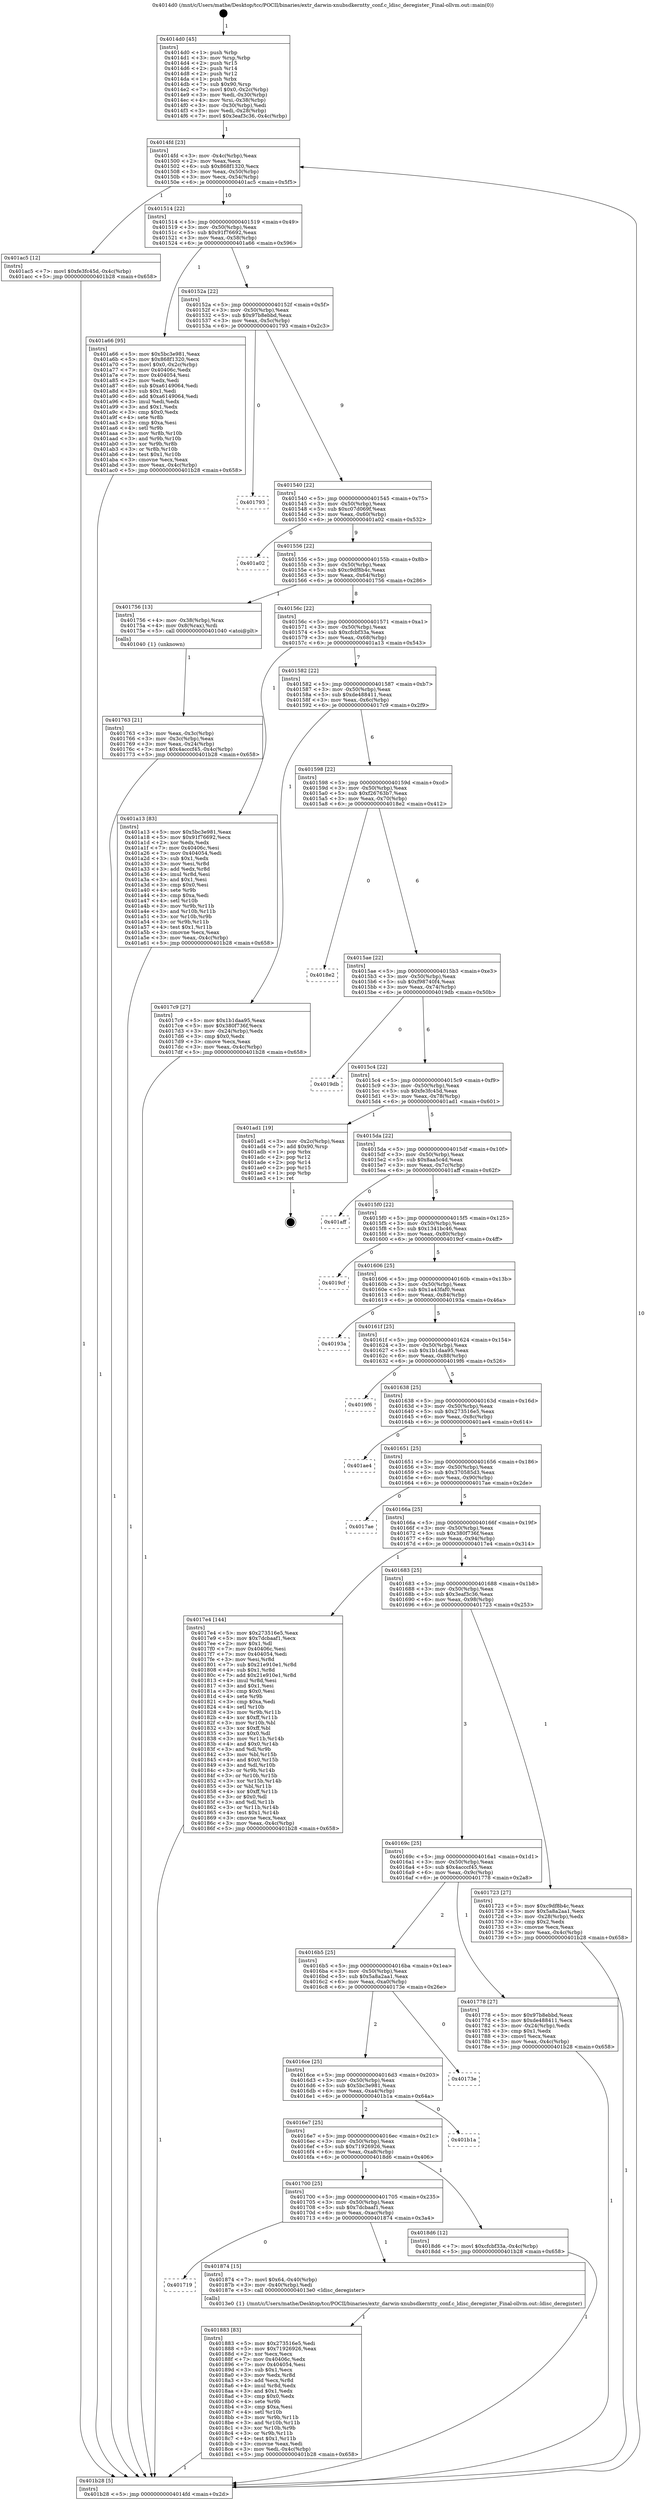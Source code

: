 digraph "0x4014d0" {
  label = "0x4014d0 (/mnt/c/Users/mathe/Desktop/tcc/POCII/binaries/extr_darwin-xnubsdkerntty_conf.c_ldisc_deregister_Final-ollvm.out::main(0))"
  labelloc = "t"
  node[shape=record]

  Entry [label="",width=0.3,height=0.3,shape=circle,fillcolor=black,style=filled]
  "0x4014fd" [label="{
     0x4014fd [23]\l
     | [instrs]\l
     &nbsp;&nbsp;0x4014fd \<+3\>: mov -0x4c(%rbp),%eax\l
     &nbsp;&nbsp;0x401500 \<+2\>: mov %eax,%ecx\l
     &nbsp;&nbsp;0x401502 \<+6\>: sub $0x868f1320,%ecx\l
     &nbsp;&nbsp;0x401508 \<+3\>: mov %eax,-0x50(%rbp)\l
     &nbsp;&nbsp;0x40150b \<+3\>: mov %ecx,-0x54(%rbp)\l
     &nbsp;&nbsp;0x40150e \<+6\>: je 0000000000401ac5 \<main+0x5f5\>\l
  }"]
  "0x401ac5" [label="{
     0x401ac5 [12]\l
     | [instrs]\l
     &nbsp;&nbsp;0x401ac5 \<+7\>: movl $0xfe3fc45d,-0x4c(%rbp)\l
     &nbsp;&nbsp;0x401acc \<+5\>: jmp 0000000000401b28 \<main+0x658\>\l
  }"]
  "0x401514" [label="{
     0x401514 [22]\l
     | [instrs]\l
     &nbsp;&nbsp;0x401514 \<+5\>: jmp 0000000000401519 \<main+0x49\>\l
     &nbsp;&nbsp;0x401519 \<+3\>: mov -0x50(%rbp),%eax\l
     &nbsp;&nbsp;0x40151c \<+5\>: sub $0x91f76692,%eax\l
     &nbsp;&nbsp;0x401521 \<+3\>: mov %eax,-0x58(%rbp)\l
     &nbsp;&nbsp;0x401524 \<+6\>: je 0000000000401a66 \<main+0x596\>\l
  }"]
  Exit [label="",width=0.3,height=0.3,shape=circle,fillcolor=black,style=filled,peripheries=2]
  "0x401a66" [label="{
     0x401a66 [95]\l
     | [instrs]\l
     &nbsp;&nbsp;0x401a66 \<+5\>: mov $0x5bc3e981,%eax\l
     &nbsp;&nbsp;0x401a6b \<+5\>: mov $0x868f1320,%ecx\l
     &nbsp;&nbsp;0x401a70 \<+7\>: movl $0x0,-0x2c(%rbp)\l
     &nbsp;&nbsp;0x401a77 \<+7\>: mov 0x40406c,%edx\l
     &nbsp;&nbsp;0x401a7e \<+7\>: mov 0x404054,%esi\l
     &nbsp;&nbsp;0x401a85 \<+2\>: mov %edx,%edi\l
     &nbsp;&nbsp;0x401a87 \<+6\>: sub $0xa6149064,%edi\l
     &nbsp;&nbsp;0x401a8d \<+3\>: sub $0x1,%edi\l
     &nbsp;&nbsp;0x401a90 \<+6\>: add $0xa6149064,%edi\l
     &nbsp;&nbsp;0x401a96 \<+3\>: imul %edi,%edx\l
     &nbsp;&nbsp;0x401a99 \<+3\>: and $0x1,%edx\l
     &nbsp;&nbsp;0x401a9c \<+3\>: cmp $0x0,%edx\l
     &nbsp;&nbsp;0x401a9f \<+4\>: sete %r8b\l
     &nbsp;&nbsp;0x401aa3 \<+3\>: cmp $0xa,%esi\l
     &nbsp;&nbsp;0x401aa6 \<+4\>: setl %r9b\l
     &nbsp;&nbsp;0x401aaa \<+3\>: mov %r8b,%r10b\l
     &nbsp;&nbsp;0x401aad \<+3\>: and %r9b,%r10b\l
     &nbsp;&nbsp;0x401ab0 \<+3\>: xor %r9b,%r8b\l
     &nbsp;&nbsp;0x401ab3 \<+3\>: or %r8b,%r10b\l
     &nbsp;&nbsp;0x401ab6 \<+4\>: test $0x1,%r10b\l
     &nbsp;&nbsp;0x401aba \<+3\>: cmovne %ecx,%eax\l
     &nbsp;&nbsp;0x401abd \<+3\>: mov %eax,-0x4c(%rbp)\l
     &nbsp;&nbsp;0x401ac0 \<+5\>: jmp 0000000000401b28 \<main+0x658\>\l
  }"]
  "0x40152a" [label="{
     0x40152a [22]\l
     | [instrs]\l
     &nbsp;&nbsp;0x40152a \<+5\>: jmp 000000000040152f \<main+0x5f\>\l
     &nbsp;&nbsp;0x40152f \<+3\>: mov -0x50(%rbp),%eax\l
     &nbsp;&nbsp;0x401532 \<+5\>: sub $0x97b8ebbd,%eax\l
     &nbsp;&nbsp;0x401537 \<+3\>: mov %eax,-0x5c(%rbp)\l
     &nbsp;&nbsp;0x40153a \<+6\>: je 0000000000401793 \<main+0x2c3\>\l
  }"]
  "0x401883" [label="{
     0x401883 [83]\l
     | [instrs]\l
     &nbsp;&nbsp;0x401883 \<+5\>: mov $0x273516e5,%edi\l
     &nbsp;&nbsp;0x401888 \<+5\>: mov $0x71926926,%eax\l
     &nbsp;&nbsp;0x40188d \<+2\>: xor %ecx,%ecx\l
     &nbsp;&nbsp;0x40188f \<+7\>: mov 0x40406c,%edx\l
     &nbsp;&nbsp;0x401896 \<+7\>: mov 0x404054,%esi\l
     &nbsp;&nbsp;0x40189d \<+3\>: sub $0x1,%ecx\l
     &nbsp;&nbsp;0x4018a0 \<+3\>: mov %edx,%r8d\l
     &nbsp;&nbsp;0x4018a3 \<+3\>: add %ecx,%r8d\l
     &nbsp;&nbsp;0x4018a6 \<+4\>: imul %r8d,%edx\l
     &nbsp;&nbsp;0x4018aa \<+3\>: and $0x1,%edx\l
     &nbsp;&nbsp;0x4018ad \<+3\>: cmp $0x0,%edx\l
     &nbsp;&nbsp;0x4018b0 \<+4\>: sete %r9b\l
     &nbsp;&nbsp;0x4018b4 \<+3\>: cmp $0xa,%esi\l
     &nbsp;&nbsp;0x4018b7 \<+4\>: setl %r10b\l
     &nbsp;&nbsp;0x4018bb \<+3\>: mov %r9b,%r11b\l
     &nbsp;&nbsp;0x4018be \<+3\>: and %r10b,%r11b\l
     &nbsp;&nbsp;0x4018c1 \<+3\>: xor %r10b,%r9b\l
     &nbsp;&nbsp;0x4018c4 \<+3\>: or %r9b,%r11b\l
     &nbsp;&nbsp;0x4018c7 \<+4\>: test $0x1,%r11b\l
     &nbsp;&nbsp;0x4018cb \<+3\>: cmovne %eax,%edi\l
     &nbsp;&nbsp;0x4018ce \<+3\>: mov %edi,-0x4c(%rbp)\l
     &nbsp;&nbsp;0x4018d1 \<+5\>: jmp 0000000000401b28 \<main+0x658\>\l
  }"]
  "0x401793" [label="{
     0x401793\l
  }", style=dashed]
  "0x401540" [label="{
     0x401540 [22]\l
     | [instrs]\l
     &nbsp;&nbsp;0x401540 \<+5\>: jmp 0000000000401545 \<main+0x75\>\l
     &nbsp;&nbsp;0x401545 \<+3\>: mov -0x50(%rbp),%eax\l
     &nbsp;&nbsp;0x401548 \<+5\>: sub $0xc07d069f,%eax\l
     &nbsp;&nbsp;0x40154d \<+3\>: mov %eax,-0x60(%rbp)\l
     &nbsp;&nbsp;0x401550 \<+6\>: je 0000000000401a02 \<main+0x532\>\l
  }"]
  "0x401719" [label="{
     0x401719\l
  }", style=dashed]
  "0x401a02" [label="{
     0x401a02\l
  }", style=dashed]
  "0x401556" [label="{
     0x401556 [22]\l
     | [instrs]\l
     &nbsp;&nbsp;0x401556 \<+5\>: jmp 000000000040155b \<main+0x8b\>\l
     &nbsp;&nbsp;0x40155b \<+3\>: mov -0x50(%rbp),%eax\l
     &nbsp;&nbsp;0x40155e \<+5\>: sub $0xc9df8b4c,%eax\l
     &nbsp;&nbsp;0x401563 \<+3\>: mov %eax,-0x64(%rbp)\l
     &nbsp;&nbsp;0x401566 \<+6\>: je 0000000000401756 \<main+0x286\>\l
  }"]
  "0x401874" [label="{
     0x401874 [15]\l
     | [instrs]\l
     &nbsp;&nbsp;0x401874 \<+7\>: movl $0x64,-0x40(%rbp)\l
     &nbsp;&nbsp;0x40187b \<+3\>: mov -0x40(%rbp),%edi\l
     &nbsp;&nbsp;0x40187e \<+5\>: call 00000000004013e0 \<ldisc_deregister\>\l
     | [calls]\l
     &nbsp;&nbsp;0x4013e0 \{1\} (/mnt/c/Users/mathe/Desktop/tcc/POCII/binaries/extr_darwin-xnubsdkerntty_conf.c_ldisc_deregister_Final-ollvm.out::ldisc_deregister)\l
  }"]
  "0x401756" [label="{
     0x401756 [13]\l
     | [instrs]\l
     &nbsp;&nbsp;0x401756 \<+4\>: mov -0x38(%rbp),%rax\l
     &nbsp;&nbsp;0x40175a \<+4\>: mov 0x8(%rax),%rdi\l
     &nbsp;&nbsp;0x40175e \<+5\>: call 0000000000401040 \<atoi@plt\>\l
     | [calls]\l
     &nbsp;&nbsp;0x401040 \{1\} (unknown)\l
  }"]
  "0x40156c" [label="{
     0x40156c [22]\l
     | [instrs]\l
     &nbsp;&nbsp;0x40156c \<+5\>: jmp 0000000000401571 \<main+0xa1\>\l
     &nbsp;&nbsp;0x401571 \<+3\>: mov -0x50(%rbp),%eax\l
     &nbsp;&nbsp;0x401574 \<+5\>: sub $0xcfcbf33a,%eax\l
     &nbsp;&nbsp;0x401579 \<+3\>: mov %eax,-0x68(%rbp)\l
     &nbsp;&nbsp;0x40157c \<+6\>: je 0000000000401a13 \<main+0x543\>\l
  }"]
  "0x401700" [label="{
     0x401700 [25]\l
     | [instrs]\l
     &nbsp;&nbsp;0x401700 \<+5\>: jmp 0000000000401705 \<main+0x235\>\l
     &nbsp;&nbsp;0x401705 \<+3\>: mov -0x50(%rbp),%eax\l
     &nbsp;&nbsp;0x401708 \<+5\>: sub $0x7dcbaaf1,%eax\l
     &nbsp;&nbsp;0x40170d \<+6\>: mov %eax,-0xac(%rbp)\l
     &nbsp;&nbsp;0x401713 \<+6\>: je 0000000000401874 \<main+0x3a4\>\l
  }"]
  "0x401a13" [label="{
     0x401a13 [83]\l
     | [instrs]\l
     &nbsp;&nbsp;0x401a13 \<+5\>: mov $0x5bc3e981,%eax\l
     &nbsp;&nbsp;0x401a18 \<+5\>: mov $0x91f76692,%ecx\l
     &nbsp;&nbsp;0x401a1d \<+2\>: xor %edx,%edx\l
     &nbsp;&nbsp;0x401a1f \<+7\>: mov 0x40406c,%esi\l
     &nbsp;&nbsp;0x401a26 \<+7\>: mov 0x404054,%edi\l
     &nbsp;&nbsp;0x401a2d \<+3\>: sub $0x1,%edx\l
     &nbsp;&nbsp;0x401a30 \<+3\>: mov %esi,%r8d\l
     &nbsp;&nbsp;0x401a33 \<+3\>: add %edx,%r8d\l
     &nbsp;&nbsp;0x401a36 \<+4\>: imul %r8d,%esi\l
     &nbsp;&nbsp;0x401a3a \<+3\>: and $0x1,%esi\l
     &nbsp;&nbsp;0x401a3d \<+3\>: cmp $0x0,%esi\l
     &nbsp;&nbsp;0x401a40 \<+4\>: sete %r9b\l
     &nbsp;&nbsp;0x401a44 \<+3\>: cmp $0xa,%edi\l
     &nbsp;&nbsp;0x401a47 \<+4\>: setl %r10b\l
     &nbsp;&nbsp;0x401a4b \<+3\>: mov %r9b,%r11b\l
     &nbsp;&nbsp;0x401a4e \<+3\>: and %r10b,%r11b\l
     &nbsp;&nbsp;0x401a51 \<+3\>: xor %r10b,%r9b\l
     &nbsp;&nbsp;0x401a54 \<+3\>: or %r9b,%r11b\l
     &nbsp;&nbsp;0x401a57 \<+4\>: test $0x1,%r11b\l
     &nbsp;&nbsp;0x401a5b \<+3\>: cmovne %ecx,%eax\l
     &nbsp;&nbsp;0x401a5e \<+3\>: mov %eax,-0x4c(%rbp)\l
     &nbsp;&nbsp;0x401a61 \<+5\>: jmp 0000000000401b28 \<main+0x658\>\l
  }"]
  "0x401582" [label="{
     0x401582 [22]\l
     | [instrs]\l
     &nbsp;&nbsp;0x401582 \<+5\>: jmp 0000000000401587 \<main+0xb7\>\l
     &nbsp;&nbsp;0x401587 \<+3\>: mov -0x50(%rbp),%eax\l
     &nbsp;&nbsp;0x40158a \<+5\>: sub $0xde488411,%eax\l
     &nbsp;&nbsp;0x40158f \<+3\>: mov %eax,-0x6c(%rbp)\l
     &nbsp;&nbsp;0x401592 \<+6\>: je 00000000004017c9 \<main+0x2f9\>\l
  }"]
  "0x4018d6" [label="{
     0x4018d6 [12]\l
     | [instrs]\l
     &nbsp;&nbsp;0x4018d6 \<+7\>: movl $0xcfcbf33a,-0x4c(%rbp)\l
     &nbsp;&nbsp;0x4018dd \<+5\>: jmp 0000000000401b28 \<main+0x658\>\l
  }"]
  "0x4017c9" [label="{
     0x4017c9 [27]\l
     | [instrs]\l
     &nbsp;&nbsp;0x4017c9 \<+5\>: mov $0x1b1daa95,%eax\l
     &nbsp;&nbsp;0x4017ce \<+5\>: mov $0x380f736f,%ecx\l
     &nbsp;&nbsp;0x4017d3 \<+3\>: mov -0x24(%rbp),%edx\l
     &nbsp;&nbsp;0x4017d6 \<+3\>: cmp $0x0,%edx\l
     &nbsp;&nbsp;0x4017d9 \<+3\>: cmove %ecx,%eax\l
     &nbsp;&nbsp;0x4017dc \<+3\>: mov %eax,-0x4c(%rbp)\l
     &nbsp;&nbsp;0x4017df \<+5\>: jmp 0000000000401b28 \<main+0x658\>\l
  }"]
  "0x401598" [label="{
     0x401598 [22]\l
     | [instrs]\l
     &nbsp;&nbsp;0x401598 \<+5\>: jmp 000000000040159d \<main+0xcd\>\l
     &nbsp;&nbsp;0x40159d \<+3\>: mov -0x50(%rbp),%eax\l
     &nbsp;&nbsp;0x4015a0 \<+5\>: sub $0xf26763b7,%eax\l
     &nbsp;&nbsp;0x4015a5 \<+3\>: mov %eax,-0x70(%rbp)\l
     &nbsp;&nbsp;0x4015a8 \<+6\>: je 00000000004018e2 \<main+0x412\>\l
  }"]
  "0x4016e7" [label="{
     0x4016e7 [25]\l
     | [instrs]\l
     &nbsp;&nbsp;0x4016e7 \<+5\>: jmp 00000000004016ec \<main+0x21c\>\l
     &nbsp;&nbsp;0x4016ec \<+3\>: mov -0x50(%rbp),%eax\l
     &nbsp;&nbsp;0x4016ef \<+5\>: sub $0x71926926,%eax\l
     &nbsp;&nbsp;0x4016f4 \<+6\>: mov %eax,-0xa8(%rbp)\l
     &nbsp;&nbsp;0x4016fa \<+6\>: je 00000000004018d6 \<main+0x406\>\l
  }"]
  "0x4018e2" [label="{
     0x4018e2\l
  }", style=dashed]
  "0x4015ae" [label="{
     0x4015ae [22]\l
     | [instrs]\l
     &nbsp;&nbsp;0x4015ae \<+5\>: jmp 00000000004015b3 \<main+0xe3\>\l
     &nbsp;&nbsp;0x4015b3 \<+3\>: mov -0x50(%rbp),%eax\l
     &nbsp;&nbsp;0x4015b6 \<+5\>: sub $0xf98740f4,%eax\l
     &nbsp;&nbsp;0x4015bb \<+3\>: mov %eax,-0x74(%rbp)\l
     &nbsp;&nbsp;0x4015be \<+6\>: je 00000000004019db \<main+0x50b\>\l
  }"]
  "0x401b1a" [label="{
     0x401b1a\l
  }", style=dashed]
  "0x4019db" [label="{
     0x4019db\l
  }", style=dashed]
  "0x4015c4" [label="{
     0x4015c4 [22]\l
     | [instrs]\l
     &nbsp;&nbsp;0x4015c4 \<+5\>: jmp 00000000004015c9 \<main+0xf9\>\l
     &nbsp;&nbsp;0x4015c9 \<+3\>: mov -0x50(%rbp),%eax\l
     &nbsp;&nbsp;0x4015cc \<+5\>: sub $0xfe3fc45d,%eax\l
     &nbsp;&nbsp;0x4015d1 \<+3\>: mov %eax,-0x78(%rbp)\l
     &nbsp;&nbsp;0x4015d4 \<+6\>: je 0000000000401ad1 \<main+0x601\>\l
  }"]
  "0x4016ce" [label="{
     0x4016ce [25]\l
     | [instrs]\l
     &nbsp;&nbsp;0x4016ce \<+5\>: jmp 00000000004016d3 \<main+0x203\>\l
     &nbsp;&nbsp;0x4016d3 \<+3\>: mov -0x50(%rbp),%eax\l
     &nbsp;&nbsp;0x4016d6 \<+5\>: sub $0x5bc3e981,%eax\l
     &nbsp;&nbsp;0x4016db \<+6\>: mov %eax,-0xa4(%rbp)\l
     &nbsp;&nbsp;0x4016e1 \<+6\>: je 0000000000401b1a \<main+0x64a\>\l
  }"]
  "0x401ad1" [label="{
     0x401ad1 [19]\l
     | [instrs]\l
     &nbsp;&nbsp;0x401ad1 \<+3\>: mov -0x2c(%rbp),%eax\l
     &nbsp;&nbsp;0x401ad4 \<+7\>: add $0x90,%rsp\l
     &nbsp;&nbsp;0x401adb \<+1\>: pop %rbx\l
     &nbsp;&nbsp;0x401adc \<+2\>: pop %r12\l
     &nbsp;&nbsp;0x401ade \<+2\>: pop %r14\l
     &nbsp;&nbsp;0x401ae0 \<+2\>: pop %r15\l
     &nbsp;&nbsp;0x401ae2 \<+1\>: pop %rbp\l
     &nbsp;&nbsp;0x401ae3 \<+1\>: ret\l
  }"]
  "0x4015da" [label="{
     0x4015da [22]\l
     | [instrs]\l
     &nbsp;&nbsp;0x4015da \<+5\>: jmp 00000000004015df \<main+0x10f\>\l
     &nbsp;&nbsp;0x4015df \<+3\>: mov -0x50(%rbp),%eax\l
     &nbsp;&nbsp;0x4015e2 \<+5\>: sub $0x8aa5c4d,%eax\l
     &nbsp;&nbsp;0x4015e7 \<+3\>: mov %eax,-0x7c(%rbp)\l
     &nbsp;&nbsp;0x4015ea \<+6\>: je 0000000000401aff \<main+0x62f\>\l
  }"]
  "0x40173e" [label="{
     0x40173e\l
  }", style=dashed]
  "0x401aff" [label="{
     0x401aff\l
  }", style=dashed]
  "0x4015f0" [label="{
     0x4015f0 [22]\l
     | [instrs]\l
     &nbsp;&nbsp;0x4015f0 \<+5\>: jmp 00000000004015f5 \<main+0x125\>\l
     &nbsp;&nbsp;0x4015f5 \<+3\>: mov -0x50(%rbp),%eax\l
     &nbsp;&nbsp;0x4015f8 \<+5\>: sub $0x1341bc46,%eax\l
     &nbsp;&nbsp;0x4015fd \<+3\>: mov %eax,-0x80(%rbp)\l
     &nbsp;&nbsp;0x401600 \<+6\>: je 00000000004019cf \<main+0x4ff\>\l
  }"]
  "0x4016b5" [label="{
     0x4016b5 [25]\l
     | [instrs]\l
     &nbsp;&nbsp;0x4016b5 \<+5\>: jmp 00000000004016ba \<main+0x1ea\>\l
     &nbsp;&nbsp;0x4016ba \<+3\>: mov -0x50(%rbp),%eax\l
     &nbsp;&nbsp;0x4016bd \<+5\>: sub $0x5a8a2aa1,%eax\l
     &nbsp;&nbsp;0x4016c2 \<+6\>: mov %eax,-0xa0(%rbp)\l
     &nbsp;&nbsp;0x4016c8 \<+6\>: je 000000000040173e \<main+0x26e\>\l
  }"]
  "0x4019cf" [label="{
     0x4019cf\l
  }", style=dashed]
  "0x401606" [label="{
     0x401606 [25]\l
     | [instrs]\l
     &nbsp;&nbsp;0x401606 \<+5\>: jmp 000000000040160b \<main+0x13b\>\l
     &nbsp;&nbsp;0x40160b \<+3\>: mov -0x50(%rbp),%eax\l
     &nbsp;&nbsp;0x40160e \<+5\>: sub $0x1a43faf0,%eax\l
     &nbsp;&nbsp;0x401613 \<+6\>: mov %eax,-0x84(%rbp)\l
     &nbsp;&nbsp;0x401619 \<+6\>: je 000000000040193a \<main+0x46a\>\l
  }"]
  "0x401778" [label="{
     0x401778 [27]\l
     | [instrs]\l
     &nbsp;&nbsp;0x401778 \<+5\>: mov $0x97b8ebbd,%eax\l
     &nbsp;&nbsp;0x40177d \<+5\>: mov $0xde488411,%ecx\l
     &nbsp;&nbsp;0x401782 \<+3\>: mov -0x24(%rbp),%edx\l
     &nbsp;&nbsp;0x401785 \<+3\>: cmp $0x1,%edx\l
     &nbsp;&nbsp;0x401788 \<+3\>: cmovl %ecx,%eax\l
     &nbsp;&nbsp;0x40178b \<+3\>: mov %eax,-0x4c(%rbp)\l
     &nbsp;&nbsp;0x40178e \<+5\>: jmp 0000000000401b28 \<main+0x658\>\l
  }"]
  "0x40193a" [label="{
     0x40193a\l
  }", style=dashed]
  "0x40161f" [label="{
     0x40161f [25]\l
     | [instrs]\l
     &nbsp;&nbsp;0x40161f \<+5\>: jmp 0000000000401624 \<main+0x154\>\l
     &nbsp;&nbsp;0x401624 \<+3\>: mov -0x50(%rbp),%eax\l
     &nbsp;&nbsp;0x401627 \<+5\>: sub $0x1b1daa95,%eax\l
     &nbsp;&nbsp;0x40162c \<+6\>: mov %eax,-0x88(%rbp)\l
     &nbsp;&nbsp;0x401632 \<+6\>: je 00000000004019f6 \<main+0x526\>\l
  }"]
  "0x401763" [label="{
     0x401763 [21]\l
     | [instrs]\l
     &nbsp;&nbsp;0x401763 \<+3\>: mov %eax,-0x3c(%rbp)\l
     &nbsp;&nbsp;0x401766 \<+3\>: mov -0x3c(%rbp),%eax\l
     &nbsp;&nbsp;0x401769 \<+3\>: mov %eax,-0x24(%rbp)\l
     &nbsp;&nbsp;0x40176c \<+7\>: movl $0x4acccf45,-0x4c(%rbp)\l
     &nbsp;&nbsp;0x401773 \<+5\>: jmp 0000000000401b28 \<main+0x658\>\l
  }"]
  "0x4019f6" [label="{
     0x4019f6\l
  }", style=dashed]
  "0x401638" [label="{
     0x401638 [25]\l
     | [instrs]\l
     &nbsp;&nbsp;0x401638 \<+5\>: jmp 000000000040163d \<main+0x16d\>\l
     &nbsp;&nbsp;0x40163d \<+3\>: mov -0x50(%rbp),%eax\l
     &nbsp;&nbsp;0x401640 \<+5\>: sub $0x273516e5,%eax\l
     &nbsp;&nbsp;0x401645 \<+6\>: mov %eax,-0x8c(%rbp)\l
     &nbsp;&nbsp;0x40164b \<+6\>: je 0000000000401ae4 \<main+0x614\>\l
  }"]
  "0x4014d0" [label="{
     0x4014d0 [45]\l
     | [instrs]\l
     &nbsp;&nbsp;0x4014d0 \<+1\>: push %rbp\l
     &nbsp;&nbsp;0x4014d1 \<+3\>: mov %rsp,%rbp\l
     &nbsp;&nbsp;0x4014d4 \<+2\>: push %r15\l
     &nbsp;&nbsp;0x4014d6 \<+2\>: push %r14\l
     &nbsp;&nbsp;0x4014d8 \<+2\>: push %r12\l
     &nbsp;&nbsp;0x4014da \<+1\>: push %rbx\l
     &nbsp;&nbsp;0x4014db \<+7\>: sub $0x90,%rsp\l
     &nbsp;&nbsp;0x4014e2 \<+7\>: movl $0x0,-0x2c(%rbp)\l
     &nbsp;&nbsp;0x4014e9 \<+3\>: mov %edi,-0x30(%rbp)\l
     &nbsp;&nbsp;0x4014ec \<+4\>: mov %rsi,-0x38(%rbp)\l
     &nbsp;&nbsp;0x4014f0 \<+3\>: mov -0x30(%rbp),%edi\l
     &nbsp;&nbsp;0x4014f3 \<+3\>: mov %edi,-0x28(%rbp)\l
     &nbsp;&nbsp;0x4014f6 \<+7\>: movl $0x3eaf3c36,-0x4c(%rbp)\l
  }"]
  "0x401ae4" [label="{
     0x401ae4\l
  }", style=dashed]
  "0x401651" [label="{
     0x401651 [25]\l
     | [instrs]\l
     &nbsp;&nbsp;0x401651 \<+5\>: jmp 0000000000401656 \<main+0x186\>\l
     &nbsp;&nbsp;0x401656 \<+3\>: mov -0x50(%rbp),%eax\l
     &nbsp;&nbsp;0x401659 \<+5\>: sub $0x370585d3,%eax\l
     &nbsp;&nbsp;0x40165e \<+6\>: mov %eax,-0x90(%rbp)\l
     &nbsp;&nbsp;0x401664 \<+6\>: je 00000000004017ae \<main+0x2de\>\l
  }"]
  "0x401b28" [label="{
     0x401b28 [5]\l
     | [instrs]\l
     &nbsp;&nbsp;0x401b28 \<+5\>: jmp 00000000004014fd \<main+0x2d\>\l
  }"]
  "0x4017ae" [label="{
     0x4017ae\l
  }", style=dashed]
  "0x40166a" [label="{
     0x40166a [25]\l
     | [instrs]\l
     &nbsp;&nbsp;0x40166a \<+5\>: jmp 000000000040166f \<main+0x19f\>\l
     &nbsp;&nbsp;0x40166f \<+3\>: mov -0x50(%rbp),%eax\l
     &nbsp;&nbsp;0x401672 \<+5\>: sub $0x380f736f,%eax\l
     &nbsp;&nbsp;0x401677 \<+6\>: mov %eax,-0x94(%rbp)\l
     &nbsp;&nbsp;0x40167d \<+6\>: je 00000000004017e4 \<main+0x314\>\l
  }"]
  "0x40169c" [label="{
     0x40169c [25]\l
     | [instrs]\l
     &nbsp;&nbsp;0x40169c \<+5\>: jmp 00000000004016a1 \<main+0x1d1\>\l
     &nbsp;&nbsp;0x4016a1 \<+3\>: mov -0x50(%rbp),%eax\l
     &nbsp;&nbsp;0x4016a4 \<+5\>: sub $0x4acccf45,%eax\l
     &nbsp;&nbsp;0x4016a9 \<+6\>: mov %eax,-0x9c(%rbp)\l
     &nbsp;&nbsp;0x4016af \<+6\>: je 0000000000401778 \<main+0x2a8\>\l
  }"]
  "0x4017e4" [label="{
     0x4017e4 [144]\l
     | [instrs]\l
     &nbsp;&nbsp;0x4017e4 \<+5\>: mov $0x273516e5,%eax\l
     &nbsp;&nbsp;0x4017e9 \<+5\>: mov $0x7dcbaaf1,%ecx\l
     &nbsp;&nbsp;0x4017ee \<+2\>: mov $0x1,%dl\l
     &nbsp;&nbsp;0x4017f0 \<+7\>: mov 0x40406c,%esi\l
     &nbsp;&nbsp;0x4017f7 \<+7\>: mov 0x404054,%edi\l
     &nbsp;&nbsp;0x4017fe \<+3\>: mov %esi,%r8d\l
     &nbsp;&nbsp;0x401801 \<+7\>: sub $0x21e910e1,%r8d\l
     &nbsp;&nbsp;0x401808 \<+4\>: sub $0x1,%r8d\l
     &nbsp;&nbsp;0x40180c \<+7\>: add $0x21e910e1,%r8d\l
     &nbsp;&nbsp;0x401813 \<+4\>: imul %r8d,%esi\l
     &nbsp;&nbsp;0x401817 \<+3\>: and $0x1,%esi\l
     &nbsp;&nbsp;0x40181a \<+3\>: cmp $0x0,%esi\l
     &nbsp;&nbsp;0x40181d \<+4\>: sete %r9b\l
     &nbsp;&nbsp;0x401821 \<+3\>: cmp $0xa,%edi\l
     &nbsp;&nbsp;0x401824 \<+4\>: setl %r10b\l
     &nbsp;&nbsp;0x401828 \<+3\>: mov %r9b,%r11b\l
     &nbsp;&nbsp;0x40182b \<+4\>: xor $0xff,%r11b\l
     &nbsp;&nbsp;0x40182f \<+3\>: mov %r10b,%bl\l
     &nbsp;&nbsp;0x401832 \<+3\>: xor $0xff,%bl\l
     &nbsp;&nbsp;0x401835 \<+3\>: xor $0x0,%dl\l
     &nbsp;&nbsp;0x401838 \<+3\>: mov %r11b,%r14b\l
     &nbsp;&nbsp;0x40183b \<+4\>: and $0x0,%r14b\l
     &nbsp;&nbsp;0x40183f \<+3\>: and %dl,%r9b\l
     &nbsp;&nbsp;0x401842 \<+3\>: mov %bl,%r15b\l
     &nbsp;&nbsp;0x401845 \<+4\>: and $0x0,%r15b\l
     &nbsp;&nbsp;0x401849 \<+3\>: and %dl,%r10b\l
     &nbsp;&nbsp;0x40184c \<+3\>: or %r9b,%r14b\l
     &nbsp;&nbsp;0x40184f \<+3\>: or %r10b,%r15b\l
     &nbsp;&nbsp;0x401852 \<+3\>: xor %r15b,%r14b\l
     &nbsp;&nbsp;0x401855 \<+3\>: or %bl,%r11b\l
     &nbsp;&nbsp;0x401858 \<+4\>: xor $0xff,%r11b\l
     &nbsp;&nbsp;0x40185c \<+3\>: or $0x0,%dl\l
     &nbsp;&nbsp;0x40185f \<+3\>: and %dl,%r11b\l
     &nbsp;&nbsp;0x401862 \<+3\>: or %r11b,%r14b\l
     &nbsp;&nbsp;0x401865 \<+4\>: test $0x1,%r14b\l
     &nbsp;&nbsp;0x401869 \<+3\>: cmovne %ecx,%eax\l
     &nbsp;&nbsp;0x40186c \<+3\>: mov %eax,-0x4c(%rbp)\l
     &nbsp;&nbsp;0x40186f \<+5\>: jmp 0000000000401b28 \<main+0x658\>\l
  }"]
  "0x401683" [label="{
     0x401683 [25]\l
     | [instrs]\l
     &nbsp;&nbsp;0x401683 \<+5\>: jmp 0000000000401688 \<main+0x1b8\>\l
     &nbsp;&nbsp;0x401688 \<+3\>: mov -0x50(%rbp),%eax\l
     &nbsp;&nbsp;0x40168b \<+5\>: sub $0x3eaf3c36,%eax\l
     &nbsp;&nbsp;0x401690 \<+6\>: mov %eax,-0x98(%rbp)\l
     &nbsp;&nbsp;0x401696 \<+6\>: je 0000000000401723 \<main+0x253\>\l
  }"]
  "0x401723" [label="{
     0x401723 [27]\l
     | [instrs]\l
     &nbsp;&nbsp;0x401723 \<+5\>: mov $0xc9df8b4c,%eax\l
     &nbsp;&nbsp;0x401728 \<+5\>: mov $0x5a8a2aa1,%ecx\l
     &nbsp;&nbsp;0x40172d \<+3\>: mov -0x28(%rbp),%edx\l
     &nbsp;&nbsp;0x401730 \<+3\>: cmp $0x2,%edx\l
     &nbsp;&nbsp;0x401733 \<+3\>: cmovne %ecx,%eax\l
     &nbsp;&nbsp;0x401736 \<+3\>: mov %eax,-0x4c(%rbp)\l
     &nbsp;&nbsp;0x401739 \<+5\>: jmp 0000000000401b28 \<main+0x658\>\l
  }"]
  Entry -> "0x4014d0" [label=" 1"]
  "0x4014fd" -> "0x401ac5" [label=" 1"]
  "0x4014fd" -> "0x401514" [label=" 10"]
  "0x401ad1" -> Exit [label=" 1"]
  "0x401514" -> "0x401a66" [label=" 1"]
  "0x401514" -> "0x40152a" [label=" 9"]
  "0x401ac5" -> "0x401b28" [label=" 1"]
  "0x40152a" -> "0x401793" [label=" 0"]
  "0x40152a" -> "0x401540" [label=" 9"]
  "0x401a66" -> "0x401b28" [label=" 1"]
  "0x401540" -> "0x401a02" [label=" 0"]
  "0x401540" -> "0x401556" [label=" 9"]
  "0x401a13" -> "0x401b28" [label=" 1"]
  "0x401556" -> "0x401756" [label=" 1"]
  "0x401556" -> "0x40156c" [label=" 8"]
  "0x4018d6" -> "0x401b28" [label=" 1"]
  "0x40156c" -> "0x401a13" [label=" 1"]
  "0x40156c" -> "0x401582" [label=" 7"]
  "0x401874" -> "0x401883" [label=" 1"]
  "0x401582" -> "0x4017c9" [label=" 1"]
  "0x401582" -> "0x401598" [label=" 6"]
  "0x401700" -> "0x401719" [label=" 0"]
  "0x401598" -> "0x4018e2" [label=" 0"]
  "0x401598" -> "0x4015ae" [label=" 6"]
  "0x401883" -> "0x401b28" [label=" 1"]
  "0x4015ae" -> "0x4019db" [label=" 0"]
  "0x4015ae" -> "0x4015c4" [label=" 6"]
  "0x4016e7" -> "0x401700" [label=" 1"]
  "0x4015c4" -> "0x401ad1" [label=" 1"]
  "0x4015c4" -> "0x4015da" [label=" 5"]
  "0x401700" -> "0x401874" [label=" 1"]
  "0x4015da" -> "0x401aff" [label=" 0"]
  "0x4015da" -> "0x4015f0" [label=" 5"]
  "0x4016ce" -> "0x4016e7" [label=" 2"]
  "0x4015f0" -> "0x4019cf" [label=" 0"]
  "0x4015f0" -> "0x401606" [label=" 5"]
  "0x4016e7" -> "0x4018d6" [label=" 1"]
  "0x401606" -> "0x40193a" [label=" 0"]
  "0x401606" -> "0x40161f" [label=" 5"]
  "0x4016b5" -> "0x4016ce" [label=" 2"]
  "0x40161f" -> "0x4019f6" [label=" 0"]
  "0x40161f" -> "0x401638" [label=" 5"]
  "0x4016ce" -> "0x401b1a" [label=" 0"]
  "0x401638" -> "0x401ae4" [label=" 0"]
  "0x401638" -> "0x401651" [label=" 5"]
  "0x4017e4" -> "0x401b28" [label=" 1"]
  "0x401651" -> "0x4017ae" [label=" 0"]
  "0x401651" -> "0x40166a" [label=" 5"]
  "0x4017c9" -> "0x401b28" [label=" 1"]
  "0x40166a" -> "0x4017e4" [label=" 1"]
  "0x40166a" -> "0x401683" [label=" 4"]
  "0x401778" -> "0x401b28" [label=" 1"]
  "0x401683" -> "0x401723" [label=" 1"]
  "0x401683" -> "0x40169c" [label=" 3"]
  "0x401723" -> "0x401b28" [label=" 1"]
  "0x4014d0" -> "0x4014fd" [label=" 1"]
  "0x401b28" -> "0x4014fd" [label=" 10"]
  "0x401756" -> "0x401763" [label=" 1"]
  "0x401763" -> "0x401b28" [label=" 1"]
  "0x4016b5" -> "0x40173e" [label=" 0"]
  "0x40169c" -> "0x401778" [label=" 1"]
  "0x40169c" -> "0x4016b5" [label=" 2"]
}
